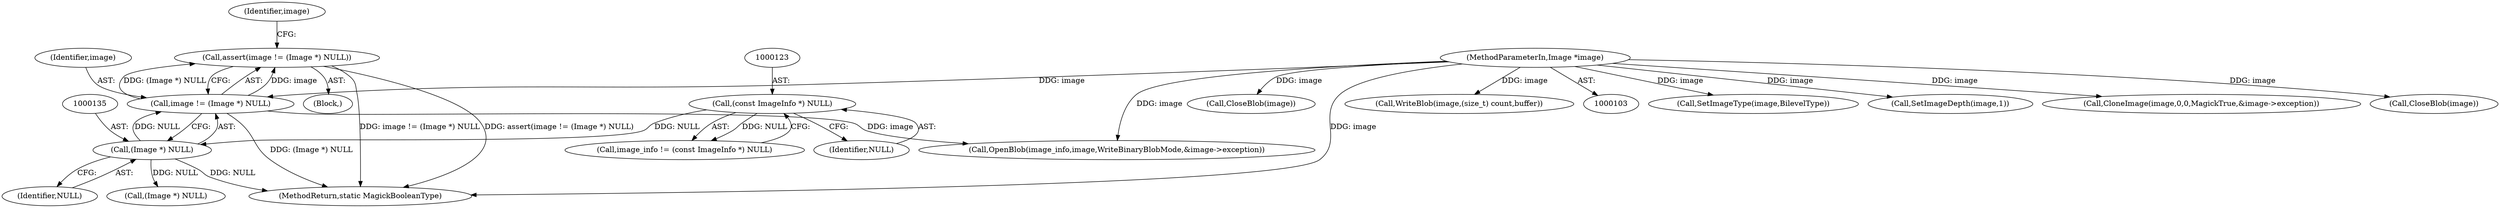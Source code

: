 digraph "0_ImageMagick_10b3823a7619ed22d42764733eb052c4159bc8c1_3@API" {
"1000131" [label="(Call,assert(image != (Image *) NULL))"];
"1000132" [label="(Call,image != (Image *) NULL)"];
"1000105" [label="(MethodParameterIn,Image *image)"];
"1000134" [label="(Call,(Image *) NULL)"];
"1000122" [label="(Call,(const ImageInfo *) NULL)"];
"1000160" [label="(Call,OpenBlob(image_info,image,WriteBinaryBlobMode,&image->exception))"];
"1000274" [label="(Call,SetImageType(image,BilevelType))"];
"1000269" [label="(Call,SetImageDepth(image,1))"];
"1000132" [label="(Call,image != (Image *) NULL)"];
"1000122" [label="(Call,(const ImageInfo *) NULL)"];
"1000176" [label="(Call,CloneImage(image,0,0,MagickTrue,&image->exception))"];
"1000194" [label="(Call,CloseBlob(image))"];
"1000136" [label="(Identifier,NULL)"];
"1000140" [label="(Identifier,image)"];
"1000188" [label="(Call,(Image *) NULL)"];
"1000134" [label="(Call,(Image *) NULL)"];
"1000131" [label="(Call,assert(image != (Image *) NULL))"];
"1000133" [label="(Identifier,image)"];
"1000523" [label="(MethodReturn,static MagickBooleanType)"];
"1000519" [label="(Call,CloseBlob(image))"];
"1000487" [label="(Call,WriteBlob(image,(size_t) count,buffer))"];
"1000105" [label="(MethodParameterIn,Image *image)"];
"1000120" [label="(Call,image_info != (const ImageInfo *) NULL)"];
"1000106" [label="(Block,)"];
"1000124" [label="(Identifier,NULL)"];
"1000131" -> "1000106"  [label="AST: "];
"1000131" -> "1000132"  [label="CFG: "];
"1000132" -> "1000131"  [label="AST: "];
"1000140" -> "1000131"  [label="CFG: "];
"1000131" -> "1000523"  [label="DDG: image != (Image *) NULL"];
"1000131" -> "1000523"  [label="DDG: assert(image != (Image *) NULL)"];
"1000132" -> "1000131"  [label="DDG: image"];
"1000132" -> "1000131"  [label="DDG: (Image *) NULL"];
"1000132" -> "1000134"  [label="CFG: "];
"1000133" -> "1000132"  [label="AST: "];
"1000134" -> "1000132"  [label="AST: "];
"1000132" -> "1000523"  [label="DDG: (Image *) NULL"];
"1000105" -> "1000132"  [label="DDG: image"];
"1000134" -> "1000132"  [label="DDG: NULL"];
"1000132" -> "1000160"  [label="DDG: image"];
"1000105" -> "1000103"  [label="AST: "];
"1000105" -> "1000523"  [label="DDG: image"];
"1000105" -> "1000160"  [label="DDG: image"];
"1000105" -> "1000176"  [label="DDG: image"];
"1000105" -> "1000194"  [label="DDG: image"];
"1000105" -> "1000269"  [label="DDG: image"];
"1000105" -> "1000274"  [label="DDG: image"];
"1000105" -> "1000487"  [label="DDG: image"];
"1000105" -> "1000519"  [label="DDG: image"];
"1000134" -> "1000136"  [label="CFG: "];
"1000135" -> "1000134"  [label="AST: "];
"1000136" -> "1000134"  [label="AST: "];
"1000134" -> "1000523"  [label="DDG: NULL"];
"1000122" -> "1000134"  [label="DDG: NULL"];
"1000134" -> "1000188"  [label="DDG: NULL"];
"1000122" -> "1000120"  [label="AST: "];
"1000122" -> "1000124"  [label="CFG: "];
"1000123" -> "1000122"  [label="AST: "];
"1000124" -> "1000122"  [label="AST: "];
"1000120" -> "1000122"  [label="CFG: "];
"1000122" -> "1000120"  [label="DDG: NULL"];
}
